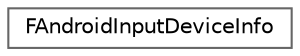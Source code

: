 digraph "Graphical Class Hierarchy"
{
 // INTERACTIVE_SVG=YES
 // LATEX_PDF_SIZE
  bgcolor="transparent";
  edge [fontname=Helvetica,fontsize=10,labelfontname=Helvetica,labelfontsize=10];
  node [fontname=Helvetica,fontsize=10,shape=box,height=0.2,width=0.4];
  rankdir="LR";
  Node0 [id="Node000000",label="FAndroidInputDeviceInfo",height=0.2,width=0.4,color="grey40", fillcolor="white", style="filled",URL="$d9/dbb/structFAndroidInputDeviceInfo.html",tooltip=" "];
}
